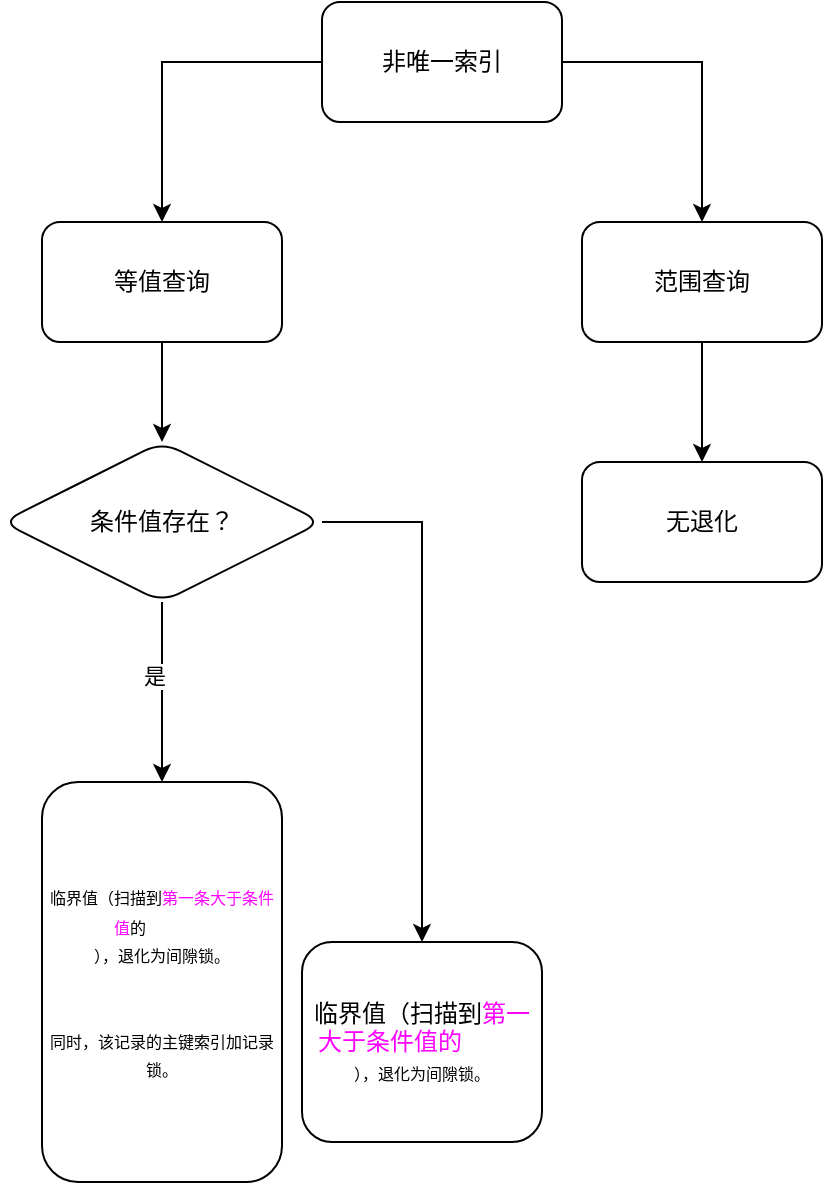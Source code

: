 <mxfile version="22.0.4" type="github">
  <diagram name="第 1 页" id="4TJEd6zHkG0AeSeym4Uv">
    <mxGraphModel dx="1434" dy="822" grid="1" gridSize="10" guides="1" tooltips="1" connect="1" arrows="1" fold="1" page="1" pageScale="1" pageWidth="827" pageHeight="1169" math="0" shadow="0">
      <root>
        <mxCell id="0" />
        <mxCell id="1" parent="0" />
        <mxCell id="F0qbQW23tOZwMrLOxR5c-3" value="" style="edgeStyle=orthogonalEdgeStyle;rounded=0;orthogonalLoop=1;jettySize=auto;html=1;" edge="1" parent="1" source="F0qbQW23tOZwMrLOxR5c-1" target="F0qbQW23tOZwMrLOxR5c-2">
          <mxGeometry relative="1" as="geometry" />
        </mxCell>
        <mxCell id="F0qbQW23tOZwMrLOxR5c-5" value="" style="edgeStyle=orthogonalEdgeStyle;rounded=0;orthogonalLoop=1;jettySize=auto;html=1;" edge="1" parent="1" source="F0qbQW23tOZwMrLOxR5c-1" target="F0qbQW23tOZwMrLOxR5c-4">
          <mxGeometry relative="1" as="geometry" />
        </mxCell>
        <mxCell id="F0qbQW23tOZwMrLOxR5c-1" value="非唯一索引" style="rounded=1;whiteSpace=wrap;html=1;" vertex="1" parent="1">
          <mxGeometry x="340" y="70" width="120" height="60" as="geometry" />
        </mxCell>
        <mxCell id="F0qbQW23tOZwMrLOxR5c-11" value="" style="edgeStyle=orthogonalEdgeStyle;rounded=0;orthogonalLoop=1;jettySize=auto;html=1;" edge="1" parent="1" source="F0qbQW23tOZwMrLOxR5c-2" target="F0qbQW23tOZwMrLOxR5c-10">
          <mxGeometry relative="1" as="geometry" />
        </mxCell>
        <mxCell id="F0qbQW23tOZwMrLOxR5c-2" value="等值查询" style="rounded=1;whiteSpace=wrap;html=1;" vertex="1" parent="1">
          <mxGeometry x="200" y="180" width="120" height="60" as="geometry" />
        </mxCell>
        <mxCell id="F0qbQW23tOZwMrLOxR5c-18" value="" style="edgeStyle=orthogonalEdgeStyle;rounded=0;orthogonalLoop=1;jettySize=auto;html=1;" edge="1" parent="1" source="F0qbQW23tOZwMrLOxR5c-4" target="F0qbQW23tOZwMrLOxR5c-17">
          <mxGeometry relative="1" as="geometry" />
        </mxCell>
        <mxCell id="F0qbQW23tOZwMrLOxR5c-4" value="范围查询" style="whiteSpace=wrap;html=1;rounded=1;" vertex="1" parent="1">
          <mxGeometry x="470" y="180" width="120" height="60" as="geometry" />
        </mxCell>
        <mxCell id="F0qbQW23tOZwMrLOxR5c-13" value="" style="edgeStyle=orthogonalEdgeStyle;rounded=0;orthogonalLoop=1;jettySize=auto;html=1;" edge="1" parent="1" source="F0qbQW23tOZwMrLOxR5c-10" target="F0qbQW23tOZwMrLOxR5c-12">
          <mxGeometry relative="1" as="geometry" />
        </mxCell>
        <mxCell id="F0qbQW23tOZwMrLOxR5c-14" value="是" style="edgeLabel;html=1;align=center;verticalAlign=middle;resizable=0;points=[];" vertex="1" connectable="0" parent="F0qbQW23tOZwMrLOxR5c-13">
          <mxGeometry x="-0.178" y="-4" relative="1" as="geometry">
            <mxPoint as="offset" />
          </mxGeometry>
        </mxCell>
        <mxCell id="F0qbQW23tOZwMrLOxR5c-16" value="" style="edgeStyle=orthogonalEdgeStyle;rounded=0;orthogonalLoop=1;jettySize=auto;html=1;exitX=1;exitY=0.5;exitDx=0;exitDy=0;" edge="1" parent="1" source="F0qbQW23tOZwMrLOxR5c-10" target="F0qbQW23tOZwMrLOxR5c-15">
          <mxGeometry relative="1" as="geometry">
            <mxPoint x="350" y="400" as="sourcePoint" />
            <Array as="points">
              <mxPoint x="390" y="330" />
            </Array>
          </mxGeometry>
        </mxCell>
        <mxCell id="F0qbQW23tOZwMrLOxR5c-10" value="条件值存在？" style="rhombus;whiteSpace=wrap;html=1;rounded=1;" vertex="1" parent="1">
          <mxGeometry x="180" y="290" width="160" height="80" as="geometry" />
        </mxCell>
        <mxCell id="F0qbQW23tOZwMrLOxR5c-12" value="&lt;font style=&quot;font-size: 8px;&quot;&gt;临界值（扫描到&lt;font style=&quot;--darkreader-inline-color: #cb64ac;&quot; data-darkreader-inline-color=&quot;&quot; color=&quot;#ff00ff&quot;&gt;第一条大于条件值&lt;/font&gt;的&lt;span data-darkreader-inline-color=&quot;&quot; style=&quot;color: rgb(255, 255, 255); font-family: Arial; text-align: left; --darkreader-inline-color: #ffffdc;&quot;&gt;二级索引&lt;/span&gt;&lt;br&gt;），退化为间隙锁。&lt;br&gt;&lt;br&gt;&lt;br&gt;同时，该记录的主键索引加记录锁。&lt;br&gt;&lt;/font&gt;" style="whiteSpace=wrap;html=1;rounded=1;" vertex="1" parent="1">
          <mxGeometry x="200" y="460" width="120" height="200" as="geometry" />
        </mxCell>
        <mxCell id="F0qbQW23tOZwMrLOxR5c-15" value="临界值（扫描到&lt;font style=&quot;--darkreader-inline-color: #cb64ac;&quot; data-darkreader-inline-color=&quot;&quot; color=&quot;#ff00ff&quot;&gt;&lt;font style=&quot;&quot;&gt;第一大于条件值&lt;/font&gt;的&lt;/font&gt;&lt;span data-darkreader-inline-border=&quot;&quot; style=&quot;color: rgb(255, 255, 255); border-color: var(--darkreader-border--border-color); font-size: 8px; font-family: Arial; text-align: left; --darkreader-inline-color: #ffffdc; --darkreader-inline-border: var(--darkreader-border--darkreader-border--border-color);&quot; data-darkreader-inline-color=&quot;&quot;&gt;二级索引&lt;/span&gt;&lt;br data-darkreader-inline-border=&quot;&quot; style=&quot;border-color: var(--darkreader-border--border-color); font-size: 8px; --darkreader-inline-border: var(--darkreader-border--darkreader-border--border-color);&quot;&gt;&lt;span style=&quot;font-size: 8px;&quot;&gt;），退化为间隙锁。&lt;/span&gt;" style="whiteSpace=wrap;html=1;rounded=1;" vertex="1" parent="1">
          <mxGeometry x="330" y="540" width="120" height="100" as="geometry" />
        </mxCell>
        <mxCell id="F0qbQW23tOZwMrLOxR5c-17" value="无退化" style="whiteSpace=wrap;html=1;rounded=1;" vertex="1" parent="1">
          <mxGeometry x="470" y="300" width="120" height="60" as="geometry" />
        </mxCell>
      </root>
    </mxGraphModel>
  </diagram>
</mxfile>
